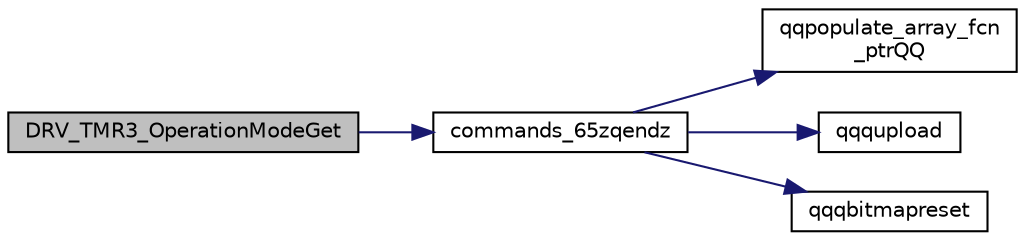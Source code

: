 digraph "DRV_TMR3_OperationModeGet"
{
  edge [fontname="Helvetica",fontsize="10",labelfontname="Helvetica",labelfontsize="10"];
  node [fontname="Helvetica",fontsize="10",shape=record];
  rankdir="LR";
  Node473 [label="DRV_TMR3_OperationModeGet",height=0.2,width=0.4,color="black", fillcolor="grey75", style="filled", fontcolor="black"];
  Node473 -> Node474 [color="midnightblue",fontsize="10",style="solid",fontname="Helvetica"];
  Node474 [label="commands_65zqendz",height=0.2,width=0.4,color="black", fillcolor="white", style="filled",URL="$inszt__commands_8c.html#ae5eaf40dc6507a08e90fc7a48ee2fd81"];
  Node474 -> Node475 [color="midnightblue",fontsize="10",style="solid",fontname="Helvetica"];
  Node475 [label="qqpopulate_array_fcn\l_ptrQQ",height=0.2,width=0.4,color="black", fillcolor="white", style="filled",URL="$inszt__commands_8c.html#a4ad6fa1bb94fc1c3ac2dc30925106081"];
  Node474 -> Node476 [color="midnightblue",fontsize="10",style="solid",fontname="Helvetica"];
  Node476 [label="qqqupload",height=0.2,width=0.4,color="black", fillcolor="white", style="filled",URL="$inszt__commands_8c.html#a109761d7f84a96b5606e507bace276b5"];
  Node474 -> Node477 [color="midnightblue",fontsize="10",style="solid",fontname="Helvetica"];
  Node477 [label="qqqbitmapreset",height=0.2,width=0.4,color="black", fillcolor="white", style="filled",URL="$inszt__commands_8c.html#a5688fceaed93ba591e78ee15ccb0187f"];
}
